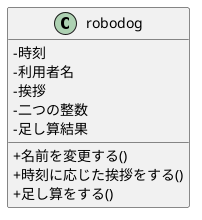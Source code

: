 @startuml

skinparam classAttributeIconSize 0
class robodog {
'属性
 -時刻
 -利用者名
 -挨拶
 -二つの整数
 -足し算結果
'動作
 +名前を変更する()
 +時刻に応じた挨拶をする()
 +足し算をする()
}

@enduml
